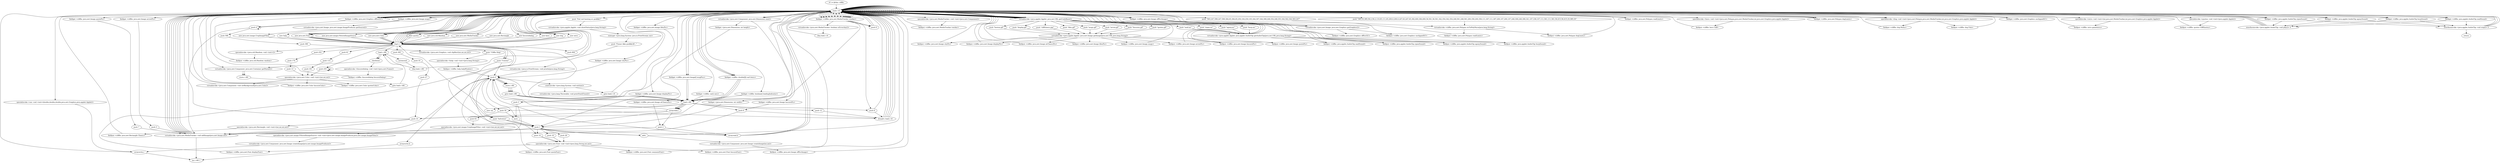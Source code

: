 digraph "" {
    "r0 := @this: cliffie"
    "load.r r0"
    "r0 := @this: cliffie"->"load.r r0";
    "new java.awt.Color"
    "load.r r0"->"new java.awt.Color";
    "dup1.r"
    "new java.awt.Color"->"dup1.r";
    "push 255"
    "dup1.r"->"push 255";
    "push 255"->"push 255";
    "push 255"->"push 255";
    "specialinvoke <java.awt.Color: void <init>(int,int,int)>"
    "push 255"->"specialinvoke <java.awt.Color: void <init>(int,int,int)>";
    "virtualinvoke <java.awt.Component: void setBackground(java.awt.Color)>"
    "specialinvoke <java.awt.Color: void <init>(int,int,int)>"->"virtualinvoke <java.awt.Component: void setBackground(java.awt.Color)>";
    "virtualinvoke <java.awt.Component: void setBackground(java.awt.Color)>"->"load.r r0";
    "new java.util.Random"
    "load.r r0"->"new java.util.Random";
    "new java.util.Random"->"dup1.r";
    "specialinvoke <java.util.Random: void <init>()>"
    "dup1.r"->"specialinvoke <java.util.Random: void <init>()>";
    "fieldput <cliffie: java.util.Random random>"
    "specialinvoke <java.util.Random: void <init>()>"->"fieldput <cliffie: java.util.Random random>";
    "fieldput <cliffie: java.util.Random random>"->"load.r r0";
    "new java.awt.MediaTracker"
    "load.r r0"->"new java.awt.MediaTracker";
    "new java.awt.MediaTracker"->"dup1.r";
    "dup1.r"->"load.r r0";
    "specialinvoke <java.awt.MediaTracker: void <init>(java.awt.Component)>"
    "load.r r0"->"specialinvoke <java.awt.MediaTracker: void <init>(java.awt.Component)>";
    "fieldput <cliffie: java.awt.MediaTracker tracker>"
    "specialinvoke <java.awt.MediaTracker: void <init>(java.awt.Component)>"->"fieldput <cliffie: java.awt.MediaTracker tracker>";
    "fieldput <cliffie: java.awt.MediaTracker tracker>"->"load.r r0";
    "load.r r0"->"new java.awt.Color";
    "new java.awt.Color"->"dup1.r";
    "push 61"
    "dup1.r"->"push 61";
    "push 115"
    "push 61"->"push 115";
    "push 181"
    "push 115"->"push 181";
    "push 181"->"specialinvoke <java.awt.Color: void <init>(int,int,int)>";
    "fieldput <cliffie: java.awt.Color hiscoreColor>"
    "specialinvoke <java.awt.Color: void <init>(int,int,int)>"->"fieldput <cliffie: java.awt.Color hiscoreColor>";
    "fieldput <cliffie: java.awt.Color hiscoreColor>"->"load.r r0";
    "new java.awt.Rectangle"
    "load.r r0"->"new java.awt.Rectangle";
    "new java.awt.Rectangle"->"dup1.r";
    "push 385"
    "dup1.r"->"push 385";
    "push 33"
    "push 385"->"push 33";
    "push 27"
    "push 33"->"push 27";
    "push 10"
    "push 27"->"push 10";
    "specialinvoke <java.awt.Rectangle: void <init>(int,int,int,int)>"
    "push 10"->"specialinvoke <java.awt.Rectangle: void <init>(int,int,int,int)>";
    "fieldput <cliffie: java.awt.Rectangle Cheers>"
    "specialinvoke <java.awt.Rectangle: void <init>(int,int,int,int)>"->"fieldput <cliffie: java.awt.Rectangle Cheers>";
    "fieldput <cliffie: java.awt.Rectangle Cheers>"->"load.r r0";
    "virtualinvoke <java.awt.Component: java.awt.Container getParent()>"
    "load.r r0"->"virtualinvoke <java.awt.Component: java.awt.Container getParent()>";
    "store.r r80"
    "virtualinvoke <java.awt.Component: java.awt.Container getParent()>"->"store.r r80";
    "goto load.r r80"
    "store.r r80"->"goto load.r r80";
    "load.r r80"
    "goto load.r r80"->"load.r r80";
    "instanceof"
    "load.r r80"->"instanceof";
    "ifeq load.r r80"
    "instanceof"->"ifeq load.r r80";
    "ifeq load.r r80"->"load.r r0";
    "new hiscoredialog"
    "load.r r0"->"new hiscoredialog";
    "new hiscoredialog"->"dup1.r";
    "dup1.r"->"load.r r80";
    "checkcast"
    "load.r r80"->"checkcast";
    "specialinvoke <hiscoredialog: void <init>(java.awt.Frame)>"
    "checkcast"->"specialinvoke <hiscoredialog: void <init>(java.awt.Frame)>";
    "fieldput <cliffie: hiscoredialog hiscoreDialog>"
    "specialinvoke <hiscoredialog: void <init>(java.awt.Frame)>"->"fieldput <cliffie: hiscoredialog hiscoreDialog>";
    "fieldput <cliffie: hiscoredialog hiscoreDialog>"->"load.r r0";
    "new help"
    "load.r r0"->"new help";
    "new help"->"dup1.r";
    "push \"Cliffie Help\""
    "dup1.r"->"push \"Cliffie Help\"";
    "specialinvoke <help: void <init>(java.lang.String)>"
    "push \"Cliffie Help\""->"specialinvoke <help: void <init>(java.lang.String)>";
    "fieldput <cliffie: help helpWindow>"
    "specialinvoke <help: void <init>(java.lang.String)>"->"fieldput <cliffie: help helpWindow>";
    "push 0"
    "fieldput <cliffie: help helpWindow>"->"push 0";
    "store.i r80"
    "push 0"->"store.i r80";
    "goto load.i r80"
    "store.i r80"->"goto load.i r80";
    "load.i r80"
    "goto load.i r80"->"load.i r80";
    "push 12"
    "load.i r80"->"push 12";
    "ifcmplt.i load.r r0"
    "push 12"->"ifcmplt.i load.r r0";
    "ifcmplt.i load.r r0"->"load.r r0";
    "load.r r0"->"load.r r0";
    "load.r r0"->"load.r r0";
    "virtualinvoke <java.applet.Applet: java.net.URL getCodeBase()>"
    "load.r r0"->"virtualinvoke <java.applet.Applet: java.net.URL getCodeBase()>";
    "push \"boston.gif\""
    "virtualinvoke <java.applet.Applet: java.net.URL getCodeBase()>"->"push \"boston.gif\"";
    "virtualinvoke <java.applet.Applet: java.awt.Image getImage(java.net.URL,java.lang.String)>"
    "push \"boston.gif\""->"virtualinvoke <java.applet.Applet: java.awt.Image getImage(java.net.URL,java.lang.String)>";
    "fieldput <cliffie: java.awt.Image cityPic>"
    "virtualinvoke <java.applet.Applet: java.awt.Image getImage(java.net.URL,java.lang.String)>"->"fieldput <cliffie: java.awt.Image cityPic>";
    "fieldput <cliffie: java.awt.Image cityPic>"->"load.r r0";
    "load.r r0"->"load.r r0";
    "load.r r0"->"load.r r0";
    "load.r r0"->"virtualinvoke <java.applet.Applet: java.net.URL getCodeBase()>";
    "push \"display.gif\""
    "virtualinvoke <java.applet.Applet: java.net.URL getCodeBase()>"->"push \"display.gif\"";
    "push \"display.gif\""->"virtualinvoke <java.applet.Applet: java.awt.Image getImage(java.net.URL,java.lang.String)>";
    "fieldput <cliffie: java.awt.Image displayPic>"
    "virtualinvoke <java.applet.Applet: java.awt.Image getImage(java.net.URL,java.lang.String)>"->"fieldput <cliffie: java.awt.Image displayPic>";
    "fieldput <cliffie: java.awt.Image displayPic>"->"load.r r0";
    "load.r r0"->"load.r r0";
    "load.r r0"->"load.r r0";
    "load.r r0"->"virtualinvoke <java.applet.Applet: java.net.URL getCodeBase()>";
    "push \"cliffcheers.jpg\""
    "virtualinvoke <java.applet.Applet: java.net.URL getCodeBase()>"->"push \"cliffcheers.jpg\"";
    "push \"cliffcheers.jpg\""->"virtualinvoke <java.applet.Applet: java.awt.Image getImage(java.net.URL,java.lang.String)>";
    "fieldput <cliffie: java.awt.Image atCheersPic>"
    "virtualinvoke <java.applet.Applet: java.awt.Image getImage(java.net.URL,java.lang.String)>"->"fieldput <cliffie: java.awt.Image atCheersPic>";
    "fieldput <cliffie: java.awt.Image atCheersPic>"->"load.r r0";
    "load.r r0"->"load.r r0";
    "load.r r0"->"load.r r0";
    "load.r r0"->"virtualinvoke <java.applet.Applet: java.net.URL getCodeBase()>";
    "push \"lifes.gif\""
    "virtualinvoke <java.applet.Applet: java.net.URL getCodeBase()>"->"push \"lifes.gif\"";
    "push \"lifes.gif\""->"virtualinvoke <java.applet.Applet: java.awt.Image getImage(java.net.URL,java.lang.String)>";
    "fieldput <cliffie: java.awt.Image lifesPic>"
    "virtualinvoke <java.applet.Applet: java.awt.Image getImage(java.net.URL,java.lang.String)>"->"fieldput <cliffie: java.awt.Image lifesPic>";
    "fieldput <cliffie: java.awt.Image lifesPic>"->"load.r r0";
    "load.r r0"->"load.r r0";
    "load.r r0"->"load.r r0";
    "load.r r0"->"virtualinvoke <java.applet.Applet: java.net.URL getCodeBase()>";
    "push \"mugs.gif\""
    "virtualinvoke <java.applet.Applet: java.net.URL getCodeBase()>"->"push \"mugs.gif\"";
    "push \"mugs.gif\""->"virtualinvoke <java.applet.Applet: java.awt.Image getImage(java.net.URL,java.lang.String)>";
    "fieldput <cliffie: java.awt.Image mugs>"
    "virtualinvoke <java.applet.Applet: java.awt.Image getImage(java.net.URL,java.lang.String)>"->"fieldput <cliffie: java.awt.Image mugs>";
    "fieldput <cliffie: java.awt.Image mugs>"->"load.r r0";
    "load.r r0"->"load.r r0";
    "load.r r0"->"load.r r0";
    "load.r r0"->"virtualinvoke <java.applet.Applet: java.net.URL getCodeBase()>";
    "push \"arrow.gif\""
    "virtualinvoke <java.applet.Applet: java.net.URL getCodeBase()>"->"push \"arrow.gif\"";
    "push \"arrow.gif\""->"virtualinvoke <java.applet.Applet: java.awt.Image getImage(java.net.URL,java.lang.String)>";
    "fieldput <cliffie: java.awt.Image arrowPic>"
    "virtualinvoke <java.applet.Applet: java.awt.Image getImage(java.net.URL,java.lang.String)>"->"fieldput <cliffie: java.awt.Image arrowPic>";
    "fieldput <cliffie: java.awt.Image arrowPic>"->"load.r r0";
    "load.r r0"->"load.r r0";
    "load.r r0"->"load.r r0";
    "load.r r0"->"virtualinvoke <java.applet.Applet: java.net.URL getCodeBase()>";
    "push \"hiscores.gif\""
    "virtualinvoke <java.applet.Applet: java.net.URL getCodeBase()>"->"push \"hiscores.gif\"";
    "push \"hiscores.gif\""->"virtualinvoke <java.applet.Applet: java.awt.Image getImage(java.net.URL,java.lang.String)>";
    "fieldput <cliffie: java.awt.Image hiscorePic>"
    "virtualinvoke <java.applet.Applet: java.awt.Image getImage(java.net.URL,java.lang.String)>"->"fieldput <cliffie: java.awt.Image hiscorePic>";
    "fieldput <cliffie: java.awt.Image hiscorePic>"->"load.r r0";
    "load.r r0"->"load.r r0";
    "load.r r0"->"load.r r0";
    "load.r r0"->"virtualinvoke <java.applet.Applet: java.net.URL getCodeBase()>";
    "push \"quotes.gif\""
    "virtualinvoke <java.applet.Applet: java.net.URL getCodeBase()>"->"push \"quotes.gif\"";
    "push \"quotes.gif\""->"virtualinvoke <java.applet.Applet: java.awt.Image getImage(java.net.URL,java.lang.String)>";
    "fieldput <cliffie: java.awt.Image quotePic>"
    "virtualinvoke <java.applet.Applet: java.awt.Image getImage(java.net.URL,java.lang.String)>"->"fieldput <cliffie: java.awt.Image quotePic>";
    "fieldput <cliffie: java.awt.Image quotePic>"->"load.r r0";
    "fieldget <cliffie: java.awt.MediaTracker tracker>"
    "load.r r0"->"fieldget <cliffie: java.awt.MediaTracker tracker>";
    "fieldget <cliffie: java.awt.MediaTracker tracker>"->"load.r r0";
    "fieldget <cliffie: java.awt.Image cityPic>"
    "load.r r0"->"fieldget <cliffie: java.awt.Image cityPic>";
    "fieldget <cliffie: java.awt.Image cityPic>"->"push 0";
    "virtualinvoke <java.awt.MediaTracker: void addImage(java.awt.Image,int)>"
    "push 0"->"virtualinvoke <java.awt.MediaTracker: void addImage(java.awt.Image,int)>";
    "virtualinvoke <java.awt.MediaTracker: void addImage(java.awt.Image,int)>"->"load.r r0";
    "load.r r0"->"fieldget <cliffie: java.awt.MediaTracker tracker>";
    "fieldget <cliffie: java.awt.MediaTracker tracker>"->"load.r r0";
    "fieldget <cliffie: java.awt.Image displayPic>"
    "load.r r0"->"fieldget <cliffie: java.awt.Image displayPic>";
    "push 1"
    "fieldget <cliffie: java.awt.Image displayPic>"->"push 1";
    "push 1"->"virtualinvoke <java.awt.MediaTracker: void addImage(java.awt.Image,int)>";
    "virtualinvoke <java.awt.MediaTracker: void addImage(java.awt.Image,int)>"->"load.r r0";
    "load.r r0"->"fieldget <cliffie: java.awt.MediaTracker tracker>";
    "fieldget <cliffie: java.awt.MediaTracker tracker>"->"load.r r0";
    "fieldget <cliffie: java.awt.Image atCheersPic>"
    "load.r r0"->"fieldget <cliffie: java.awt.Image atCheersPic>";
    "push 2"
    "fieldget <cliffie: java.awt.Image atCheersPic>"->"push 2";
    "push 2"->"virtualinvoke <java.awt.MediaTracker: void addImage(java.awt.Image,int)>";
    "virtualinvoke <java.awt.MediaTracker: void addImage(java.awt.Image,int)>"->"load.r r0";
    "load.r r0"->"fieldget <cliffie: java.awt.MediaTracker tracker>";
    "fieldget <cliffie: java.awt.MediaTracker tracker>"->"load.r r0";
    "fieldget <cliffie: java.awt.Image lifesPic>"
    "load.r r0"->"fieldget <cliffie: java.awt.Image lifesPic>";
    "push 3"
    "fieldget <cliffie: java.awt.Image lifesPic>"->"push 3";
    "push 3"->"virtualinvoke <java.awt.MediaTracker: void addImage(java.awt.Image,int)>";
    "virtualinvoke <java.awt.MediaTracker: void addImage(java.awt.Image,int)>"->"load.r r0";
    "load.r r0"->"fieldget <cliffie: java.awt.MediaTracker tracker>";
    "fieldget <cliffie: java.awt.MediaTracker tracker>"->"load.r r0";
    "fieldget <cliffie: java.awt.Image mugs>"
    "load.r r0"->"fieldget <cliffie: java.awt.Image mugs>";
    "push 4"
    "fieldget <cliffie: java.awt.Image mugs>"->"push 4";
    "push 4"->"virtualinvoke <java.awt.MediaTracker: void addImage(java.awt.Image,int)>";
    "virtualinvoke <java.awt.MediaTracker: void addImage(java.awt.Image,int)>"->"load.r r0";
    "load.r r0"->"fieldget <cliffie: java.awt.MediaTracker tracker>";
    "fieldget <cliffie: java.awt.MediaTracker tracker>"->"load.r r0";
    "fieldget <cliffie: java.awt.Image arrowPic>"
    "load.r r0"->"fieldget <cliffie: java.awt.Image arrowPic>";
    "push 5"
    "fieldget <cliffie: java.awt.Image arrowPic>"->"push 5";
    "push 5"->"virtualinvoke <java.awt.MediaTracker: void addImage(java.awt.Image,int)>";
    "virtualinvoke <java.awt.MediaTracker: void addImage(java.awt.Image,int)>"->"load.r r0";
    "load.r r0"->"fieldget <cliffie: java.awt.MediaTracker tracker>";
    "fieldget <cliffie: java.awt.MediaTracker tracker>"->"load.r r0";
    "fieldget <cliffie: java.awt.Image hiscorePic>"
    "load.r r0"->"fieldget <cliffie: java.awt.Image hiscorePic>";
    "push 6"
    "fieldget <cliffie: java.awt.Image hiscorePic>"->"push 6";
    "push 6"->"virtualinvoke <java.awt.MediaTracker: void addImage(java.awt.Image,int)>";
    "virtualinvoke <java.awt.MediaTracker: void addImage(java.awt.Image,int)>"->"load.r r0";
    "load.r r0"->"fieldget <cliffie: java.awt.MediaTracker tracker>";
    "fieldget <cliffie: java.awt.MediaTracker tracker>"->"load.r r0";
    "fieldget <cliffie: java.awt.Image quotePic>"
    "load.r r0"->"fieldget <cliffie: java.awt.Image quotePic>";
    "push 7"
    "fieldget <cliffie: java.awt.Image quotePic>"->"push 7";
    "push 7"->"virtualinvoke <java.awt.MediaTracker: void addImage(java.awt.Image,int)>";
    "virtualinvoke <java.awt.MediaTracker: void addImage(java.awt.Image,int)>"->"load.r r0";
    "load.r r0"->"fieldget <cliffie: java.awt.MediaTracker tracker>";
    "virtualinvoke <java.awt.MediaTracker: boolean isErrorAny()>"
    "fieldget <cliffie: java.awt.MediaTracker tracker>"->"virtualinvoke <java.awt.MediaTracker: boolean isErrorAny()>";
    "ifeq load.r r0"
    "virtualinvoke <java.awt.MediaTracker: boolean isErrorAny()>"->"ifeq load.r r0";
    "ifeq load.r r0"->"load.r r0";
    "push \"Feil ved henting av grafikk!!\""
    "load.r r0"->"push \"Feil ved henting av grafikk!!\"";
    "virtualinvoke <java.applet.Applet: void showStatus(java.lang.String)>"
    "push \"Feil ved henting av grafikk!!\""->"virtualinvoke <java.applet.Applet: void showStatus(java.lang.String)>";
    "staticget <java.lang.System: java.io.PrintStream out>"
    "virtualinvoke <java.applet.Applet: void showStatus(java.lang.String)>"->"staticget <java.lang.System: java.io.PrintStream out>";
    "push \"Finner ikke grafikk-fil!..\""
    "staticget <java.lang.System: java.io.PrintStream out>"->"push \"Finner ikke grafikk-fil!..\"";
    "virtualinvoke <java.io.PrintStream: void println(java.lang.String)>"
    "push \"Finner ikke grafikk-fil!..\""->"virtualinvoke <java.io.PrintStream: void println(java.lang.String)>";
    "virtualinvoke <java.io.PrintStream: void println(java.lang.String)>"->"push 0";
    "staticinvoke <java.lang.System: void exit(int)>"
    "push 0"->"staticinvoke <java.lang.System: void exit(int)>";
    "goto load.r r0"
    "staticinvoke <java.lang.System: void exit(int)>"->"goto load.r r0";
    "goto load.r r0"->"load.r r0";
    "load.r r0"->"load.r r0";
    "load.r r0"->"load.r r0";
    "virtualinvoke <java.awt.Component: java.awt.Dimension size()>"
    "load.r r0"->"virtualinvoke <java.awt.Component: java.awt.Dimension size()>";
    "fieldget <java.awt.Dimension: int width>"
    "virtualinvoke <java.awt.Component: java.awt.Dimension size()>"->"fieldget <java.awt.Dimension: int width>";
    "fieldget <java.awt.Dimension: int width>"->"push 1";
    "add.i"
    "push 1"->"add.i";
    "add.i"->"load.r r0";
    "load.r r0"->"virtualinvoke <java.awt.Component: java.awt.Dimension size()>";
    "fieldget <java.awt.Dimension: int height>"
    "virtualinvoke <java.awt.Component: java.awt.Dimension size()>"->"fieldget <java.awt.Dimension: int height>";
    "fieldget <java.awt.Dimension: int height>"->"push 3";
    "mul.i"
    "push 3"->"mul.i";
    "mul.i"->"push 1";
    "push 1"->"add.i";
    "virtualinvoke <java.awt.Component: java.awt.Image createImage(int,int)>"
    "add.i"->"virtualinvoke <java.awt.Component: java.awt.Image createImage(int,int)>";
    "fieldput <cliffie: java.awt.Image offScrImage>"
    "virtualinvoke <java.awt.Component: java.awt.Image createImage(int,int)>"->"fieldput <cliffie: java.awt.Image offScrImage>";
    "fieldput <cliffie: java.awt.Image offScrImage>"->"load.r r0";
    "load.r r0"->"load.r r0";
    "fieldget <cliffie: java.awt.Image offScrImage>"
    "load.r r0"->"fieldget <cliffie: java.awt.Image offScrImage>";
    "virtualinvoke <java.awt.Image: java.awt.Graphics getGraphics()>"
    "fieldget <cliffie: java.awt.Image offScrImage>"->"virtualinvoke <java.awt.Image: java.awt.Graphics getGraphics()>";
    "fieldput <cliffie: java.awt.Graphics offScrGC>"
    "virtualinvoke <java.awt.Image: java.awt.Graphics getGraphics()>"->"fieldput <cliffie: java.awt.Graphics offScrGC>";
    "fieldput <cliffie: java.awt.Graphics offScrGC>"->"load.r r0";
    "fieldget <cliffie: java.awt.Graphics offScrGC>"
    "load.r r0"->"fieldget <cliffie: java.awt.Graphics offScrGC>";
    "fieldget <cliffie: java.awt.Graphics offScrGC>"->"push 4";
    "push 4"->"push 4";
    "push 596"
    "push 4"->"push 596";
    "push 390"
    "push 596"->"push 390";
    "virtualinvoke <java.awt.Graphics: void clipRect(int,int,int,int)>"
    "push 390"->"virtualinvoke <java.awt.Graphics: void clipRect(int,int,int,int)>";
    "virtualinvoke <java.awt.Graphics: void clipRect(int,int,int,int)>"->"load.r r0";
    "load.r r0"->"load.r r0";
    "load.r r0"->"fieldget <cliffie: java.awt.Image offScrImage>";
    "fieldget <cliffie: java.awt.Image offScrImage>"->"virtualinvoke <java.awt.Image: java.awt.Graphics getGraphics()>";
    "fieldput <cliffie: java.awt.Graphics unclippedGC>"
    "virtualinvoke <java.awt.Image: java.awt.Graphics getGraphics()>"->"fieldput <cliffie: java.awt.Graphics unclippedGC>";
    "fieldput <cliffie: java.awt.Graphics unclippedGC>"->"load.r r0";
    "load.r r0"->"load.r r0";
    "push \"385,33,385,56,2,56,2,110,65,111,65,200,0,200,0,247,63,247,65,382,600,384,600,56,561,56,561,342,354,342,354,248,561,248,561,200,356,200,356,111,307,111,307,200,107,200,107,248,308,248,308,341,107,338,107,111,561,111,561,56,415,56,415,33,385,33\""
    "load.r r0"->"push \"385,33,385,56,2,56,2,110,65,111,65,200,0,200,0,247,63,247,65,382,600,384,600,56,561,56,561,342,354,342,354,248,561,248,561,200,356,200,356,111,307,111,307,200,107,200,107,248,308,248,308,341,107,338,107,111,561,111,561,56,415,56,415,33,385,33\"";
    "virtualinvoke <cliffie: java.awt.Polygon strToPolyParse(java.lang.String)>"
    "push \"385,33,385,56,2,56,2,110,65,111,65,200,0,200,0,247,63,247,65,382,600,384,600,56,561,56,561,342,354,342,354,248,561,248,561,200,356,200,356,111,307,111,307,200,107,200,107,248,308,248,308,341,107,338,107,111,561,111,561,56,415,56,415,33,385,33\""->"virtualinvoke <cliffie: java.awt.Polygon strToPolyParse(java.lang.String)>";
    "fieldput <cliffie: java.awt.Polygon roadLimits>"
    "virtualinvoke <cliffie: java.awt.Polygon strToPolyParse(java.lang.String)>"->"fieldput <cliffie: java.awt.Polygon roadLimits>";
    "fieldput <cliffie: java.awt.Polygon roadLimits>"->"load.r r0";
    "load.r r0"->"load.r r0";
    "push \"563,247,599,247,599,384,65,384,65,250,104,250,105,344,307,344,308,248,354,248,355,344,562,344,563,247\""
    "load.r r0"->"push \"563,247,599,247,599,384,65,384,65,250,104,250,105,344,307,344,308,248,354,248,355,344,562,344,563,247\"";
    "push \"563,247,599,247,599,384,65,384,65,250,104,250,105,344,307,344,308,248,354,248,355,344,562,344,563,247\""->"virtualinvoke <cliffie: java.awt.Polygon strToPolyParse(java.lang.String)>";
    "fieldput <cliffie: java.awt.Polygon dogLimits>"
    "virtualinvoke <cliffie: java.awt.Polygon strToPolyParse(java.lang.String)>"->"fieldput <cliffie: java.awt.Polygon dogLimits>";
    "fieldput <cliffie: java.awt.Polygon dogLimits>"->"load.r r0";
    "new hero"
    "load.r r0"->"new hero";
    "new hero"->"dup1.r";
    "dup1.r"->"load.r r0";
    "fieldget <cliffie: java.awt.Polygon roadLimits>"
    "load.r r0"->"fieldget <cliffie: java.awt.Polygon roadLimits>";
    "fieldget <cliffie: java.awt.Polygon roadLimits>"->"load.r r0";
    "load.r r0"->"fieldget <cliffie: java.awt.MediaTracker tracker>";
    "push 8"
    "fieldget <cliffie: java.awt.MediaTracker tracker>"->"push 8";
    "push 8"->"load.r r0";
    "load.r r0"->"fieldget <cliffie: java.awt.Graphics offScrGC>";
    "fieldget <cliffie: java.awt.Graphics offScrGC>"->"load.r r0";
    "specialinvoke <hero: void <init>(java.awt.Polygon,java.awt.MediaTracker,int,java.awt.Graphics,java.applet.Applet)>"
    "load.r r0"->"specialinvoke <hero: void <init>(java.awt.Polygon,java.awt.MediaTracker,int,java.awt.Graphics,java.applet.Applet)>";
    "fieldput <cliffie: hero Cliff>"
    "specialinvoke <hero: void <init>(java.awt.Polygon,java.awt.MediaTracker,int,java.awt.Graphics,java.applet.Applet)>"->"fieldput <cliffie: hero Cliff>";
    "fieldput <cliffie: hero Cliff>"->"load.r r0";
    "new dog"
    "load.r r0"->"new dog";
    "new dog"->"dup1.r";
    "dup1.r"->"load.r r0";
    "fieldget <cliffie: java.awt.Polygon dogLimits>"
    "load.r r0"->"fieldget <cliffie: java.awt.Polygon dogLimits>";
    "fieldget <cliffie: java.awt.Polygon dogLimits>"->"load.r r0";
    "load.r r0"->"fieldget <cliffie: java.awt.MediaTracker tracker>";
    "push 9"
    "fieldget <cliffie: java.awt.MediaTracker tracker>"->"push 9";
    "push 9"->"load.r r0";
    "load.r r0"->"fieldget <cliffie: java.awt.Graphics offScrGC>";
    "fieldget <cliffie: java.awt.Graphics offScrGC>"->"load.r r0";
    "specialinvoke <dog: void <init>(java.awt.Polygon,java.awt.MediaTracker,int,java.awt.Graphics,java.applet.Applet)>"
    "load.r r0"->"specialinvoke <dog: void <init>(java.awt.Polygon,java.awt.MediaTracker,int,java.awt.Graphics,java.applet.Applet)>";
    "fieldput <cliffie: dog Rufus>"
    "specialinvoke <dog: void <init>(java.awt.Polygon,java.awt.MediaTracker,int,java.awt.Graphics,java.applet.Applet)>"->"fieldput <cliffie: dog Rufus>";
    "fieldput <cliffie: dog Rufus>"->"load.r r0";
    "load.r r0"->"new dog";
    "new dog"->"dup1.r";
    "dup1.r"->"load.r r0";
    "load.r r0"->"fieldget <cliffie: java.awt.Polygon dogLimits>";
    "fieldget <cliffie: java.awt.Polygon dogLimits>"->"load.r r0";
    "load.r r0"->"fieldget <cliffie: java.awt.MediaTracker tracker>";
    "fieldget <cliffie: java.awt.MediaTracker tracker>"->"push 9";
    "push 9"->"load.r r0";
    "load.r r0"->"fieldget <cliffie: java.awt.Graphics offScrGC>";
    "fieldget <cliffie: java.awt.Graphics offScrGC>"->"load.r r0";
    "load.r r0"->"specialinvoke <dog: void <init>(java.awt.Polygon,java.awt.MediaTracker,int,java.awt.Graphics,java.applet.Applet)>";
    "fieldput <cliffie: dog Fido>"
    "specialinvoke <dog: void <init>(java.awt.Polygon,java.awt.MediaTracker,int,java.awt.Graphics,java.applet.Applet)>"->"fieldput <cliffie: dog Fido>";
    "fieldput <cliffie: dog Fido>"->"load.r r0";
    "new intro"
    "load.r r0"->"new intro";
    "new intro"->"dup1.r";
    "push 800"
    "dup1.r"->"push 800";
    "push 800"->"load.r r0";
    "load.r r0"->"fieldget <cliffie: java.awt.MediaTracker tracker>";
    "fieldget <cliffie: java.awt.MediaTracker tracker>"->"push 10";
    "push 10"->"load.r r0";
    "fieldget <cliffie: java.awt.Graphics unclippedGC>"
    "load.r r0"->"fieldget <cliffie: java.awt.Graphics unclippedGC>";
    "fieldget <cliffie: java.awt.Graphics unclippedGC>"->"load.r r0";
    "specialinvoke <intro: void <init>(int,java.awt.MediaTracker,int,java.awt.Graphics,java.applet.Applet)>"
    "load.r r0"->"specialinvoke <intro: void <init>(int,java.awt.MediaTracker,int,java.awt.Graphics,java.applet.Applet)>";
    "fieldput <cliffie: intro gameIntro>"
    "specialinvoke <intro: void <init>(int,java.awt.MediaTracker,int,java.awt.Graphics,java.applet.Applet)>"->"fieldput <cliffie: intro gameIntro>";
    "fieldput <cliffie: intro gameIntro>"->"load.r r0";
    "new quotes"
    "load.r r0"->"new quotes";
    "new quotes"->"dup1.r";
    "dup1.r"->"load.r r0";
    "specialinvoke <quotes: void <init>(java.applet.Applet)>"
    "load.r r0"->"specialinvoke <quotes: void <init>(java.applet.Applet)>";
    "fieldput <cliffie: quotes CliffQuotes>"
    "specialinvoke <quotes: void <init>(java.applet.Applet)>"->"fieldput <cliffie: quotes CliffQuotes>";
    "fieldput <cliffie: quotes CliffQuotes>"->"load.r r0";
    "load.r r0"->"new java.awt.Color";
    "new java.awt.Color"->"dup1.r";
    "push 252"
    "dup1.r"->"push 252";
    "push 174"
    "push 252"->"push 174";
    "push 13"
    "push 174"->"push 13";
    "push 13"->"specialinvoke <java.awt.Color: void <init>(int,int,int)>";
    "fieldput <cliffie: java.awt.Color quotesColor>"
    "specialinvoke <java.awt.Color: void <init>(int,int,int)>"->"fieldput <cliffie: java.awt.Color quotesColor>";
    "fieldput <cliffie: java.awt.Color quotesColor>"->"load.r r0";
    "new java.awt.Font"
    "load.r r0"->"new java.awt.Font";
    "new java.awt.Font"->"dup1.r";
    "push \"helvetica\""
    "dup1.r"->"push \"helvetica\"";
    "push \"helvetica\""->"push 1";
    "push 14"
    "push 1"->"push 14";
    "specialinvoke <java.awt.Font: void <init>(java.lang.String,int,int)>"
    "push 14"->"specialinvoke <java.awt.Font: void <init>(java.lang.String,int,int)>";
    "fieldput <cliffie: java.awt.Font displayFont>"
    "specialinvoke <java.awt.Font: void <init>(java.lang.String,int,int)>"->"fieldput <cliffie: java.awt.Font displayFont>";
    "fieldput <cliffie: java.awt.Font displayFont>"->"load.r r0";
    "load.r r0"->"new java.awt.Font";
    "new java.awt.Font"->"dup1.r";
    "dup1.r"->"push \"helvetica\"";
    "push \"helvetica\""->"push 1";
    "push 28"
    "push 1"->"push 28";
    "push 28"->"specialinvoke <java.awt.Font: void <init>(java.lang.String,int,int)>";
    "fieldput <cliffie: java.awt.Font commentFont>"
    "specialinvoke <java.awt.Font: void <init>(java.lang.String,int,int)>"->"fieldput <cliffie: java.awt.Font commentFont>";
    "fieldput <cliffie: java.awt.Font commentFont>"->"load.r r0";
    "load.r r0"->"new java.awt.Font";
    "new java.awt.Font"->"dup1.r";
    "push \"Courier\""
    "dup1.r"->"push \"Courier\"";
    "push \"Courier\""->"push 0";
    "push 0"->"push 14";
    "push 14"->"specialinvoke <java.awt.Font: void <init>(java.lang.String,int,int)>";
    "fieldput <cliffie: java.awt.Font hiscoreFont>"
    "specialinvoke <java.awt.Font: void <init>(java.lang.String,int,int)>"->"fieldput <cliffie: java.awt.Font hiscoreFont>";
    "fieldput <cliffie: java.awt.Font hiscoreFont>"->"load.r r0";
    "load.r r0"->"new java.awt.Font";
    "new java.awt.Font"->"dup1.r";
    "dup1.r"->"push \"Courier\"";
    "push \"Courier\""->"push 1";
    "push 16"
    "push 1"->"push 16";
    "push 16"->"specialinvoke <java.awt.Font: void <init>(java.lang.String,int,int)>";
    "fieldput <cliffie: java.awt.Font quoteFont>"
    "specialinvoke <java.awt.Font: void <init>(java.lang.String,int,int)>"->"fieldput <cliffie: java.awt.Font quoteFont>";
    "fieldput <cliffie: java.awt.Font quoteFont>"->"push 0";
    "push 0"->"store.i r80";
    "store.i r80"->"goto load.i r80";
    "goto load.i r80"->"load.i r80";
    "load.i r80"->"push 8";
    "push 8"->"ifcmplt.i load.r r0";
    "ifcmplt.i load.r r0"->"push 0";
    "push 0"->"store.i r80";
    "store.i r80"->"goto load.i r80";
    "goto load.i r80"->"load.i r80";
    "load.i r80"->"push 6";
    "push 6"->"ifcmplt.i load.r r0";
    "ifcmplt.i load.r r0"->"load.r r0";
    "load.r r0"->"load.r r0";
    "load.r r0"->"load.r r0";
    "load.r r0"->"virtualinvoke <java.applet.Applet: java.net.URL getCodeBase()>";
    "push \"mail.au\""
    "virtualinvoke <java.applet.Applet: java.net.URL getCodeBase()>"->"push \"mail.au\"";
    "virtualinvoke <java.applet.Applet: java.applet.AudioClip getAudioClip(java.net.URL,java.lang.String)>"
    "push \"mail.au\""->"virtualinvoke <java.applet.Applet: java.applet.AudioClip getAudioClip(java.net.URL,java.lang.String)>";
    "fieldput <cliffie: java.applet.AudioClip mailSound>"
    "virtualinvoke <java.applet.Applet: java.applet.AudioClip getAudioClip(java.net.URL,java.lang.String)>"->"fieldput <cliffie: java.applet.AudioClip mailSound>";
    "fieldput <cliffie: java.applet.AudioClip mailSound>"->"load.r r0";
    "load.r r0"->"load.r r0";
    "load.r r0"->"load.r r0";
    "load.r r0"->"virtualinvoke <java.applet.Applet: java.net.URL getCodeBase()>";
    "push \"yipee.au\""
    "virtualinvoke <java.applet.Applet: java.net.URL getCodeBase()>"->"push \"yipee.au\"";
    "push \"yipee.au\""->"virtualinvoke <java.applet.Applet: java.applet.AudioClip getAudioClip(java.net.URL,java.lang.String)>";
    "fieldput <cliffie: java.applet.AudioClip yipeeSound>"
    "virtualinvoke <java.applet.Applet: java.applet.AudioClip getAudioClip(java.net.URL,java.lang.String)>"->"fieldput <cliffie: java.applet.AudioClip yipeeSound>";
    "fieldput <cliffie: java.applet.AudioClip yipeeSound>"->"load.r r0";
    "load.r r0"->"load.r r0";
    "load.r r0"->"load.r r0";
    "load.r r0"->"virtualinvoke <java.applet.Applet: java.net.URL getCodeBase()>";
    "push \"agony.au\""
    "virtualinvoke <java.applet.Applet: java.net.URL getCodeBase()>"->"push \"agony.au\"";
    "push \"agony.au\""->"virtualinvoke <java.applet.Applet: java.applet.AudioClip getAudioClip(java.net.URL,java.lang.String)>";
    "fieldput <cliffie: java.applet.AudioClip agonySound>"
    "virtualinvoke <java.applet.Applet: java.applet.AudioClip getAudioClip(java.net.URL,java.lang.String)>"->"fieldput <cliffie: java.applet.AudioClip agonySound>";
    "fieldput <cliffie: java.applet.AudioClip agonySound>"->"load.r r0";
    "load.r r0"->"load.r r0";
    "load.r r0"->"load.r r0";
    "load.r r0"->"virtualinvoke <java.applet.Applet: java.net.URL getCodeBase()>";
    "push \"burp.au\""
    "virtualinvoke <java.applet.Applet: java.net.URL getCodeBase()>"->"push \"burp.au\"";
    "push \"burp.au\""->"virtualinvoke <java.applet.Applet: java.applet.AudioClip getAudioClip(java.net.URL,java.lang.String)>";
    "fieldput <cliffie: java.applet.AudioClip burpSound>"
    "virtualinvoke <java.applet.Applet: java.applet.AudioClip getAudioClip(java.net.URL,java.lang.String)>"->"fieldput <cliffie: java.applet.AudioClip burpSound>";
    "fieldput <cliffie: java.applet.AudioClip burpSound>"->"load.r r0";
    "fieldget <cliffie: java.applet.AudioClip mailSound>"
    "load.r r0"->"fieldget <cliffie: java.applet.AudioClip mailSound>";
    "interfaceinvoke <java.applet.AudioClip: void play()> 0"
    "fieldget <cliffie: java.applet.AudioClip mailSound>"->"interfaceinvoke <java.applet.AudioClip: void play()> 0";
    "interfaceinvoke <java.applet.AudioClip: void play()> 0"->"load.r r0";
    "load.r r0"->"fieldget <cliffie: java.applet.AudioClip mailSound>";
    "interfaceinvoke <java.applet.AudioClip: void stop()> 0"
    "fieldget <cliffie: java.applet.AudioClip mailSound>"->"interfaceinvoke <java.applet.AudioClip: void stop()> 0";
    "interfaceinvoke <java.applet.AudioClip: void stop()> 0"->"load.r r0";
    "fieldget <cliffie: java.applet.AudioClip yipeeSound>"
    "load.r r0"->"fieldget <cliffie: java.applet.AudioClip yipeeSound>";
    "fieldget <cliffie: java.applet.AudioClip yipeeSound>"->"interfaceinvoke <java.applet.AudioClip: void play()> 0";
    "interfaceinvoke <java.applet.AudioClip: void play()> 0"->"load.r r0";
    "load.r r0"->"fieldget <cliffie: java.applet.AudioClip yipeeSound>";
    "fieldget <cliffie: java.applet.AudioClip yipeeSound>"->"interfaceinvoke <java.applet.AudioClip: void stop()> 0";
    "interfaceinvoke <java.applet.AudioClip: void stop()> 0"->"load.r r0";
    "fieldget <cliffie: java.applet.AudioClip agonySound>"
    "load.r r0"->"fieldget <cliffie: java.applet.AudioClip agonySound>";
    "fieldget <cliffie: java.applet.AudioClip agonySound>"->"interfaceinvoke <java.applet.AudioClip: void play()> 0";
    "interfaceinvoke <java.applet.AudioClip: void play()> 0"->"load.r r0";
    "load.r r0"->"fieldget <cliffie: java.applet.AudioClip agonySound>";
    "fieldget <cliffie: java.applet.AudioClip agonySound>"->"interfaceinvoke <java.applet.AudioClip: void stop()> 0";
    "interfaceinvoke <java.applet.AudioClip: void stop()> 0"->"load.r r0";
    "fieldget <cliffie: java.applet.AudioClip burpSound>"
    "load.r r0"->"fieldget <cliffie: java.applet.AudioClip burpSound>";
    "fieldget <cliffie: java.applet.AudioClip burpSound>"->"interfaceinvoke <java.applet.AudioClip: void play()> 0";
    "interfaceinvoke <java.applet.AudioClip: void play()> 0"->"load.r r0";
    "load.r r0"->"fieldget <cliffie: java.applet.AudioClip burpSound>";
    "fieldget <cliffie: java.applet.AudioClip burpSound>"->"interfaceinvoke <java.applet.AudioClip: void stop()> 0";
    "return"
    "interfaceinvoke <java.applet.AudioClip: void stop()> 0"->"return";
    "ifcmplt.i load.r r0"->"load.r r0";
    "fieldget <cliffie: java.awt.Image[] mugPics>"
    "load.r r0"->"fieldget <cliffie: java.awt.Image[] mugPics>";
    "fieldget <cliffie: java.awt.Image[] mugPics>"->"load.i r80";
    "load.i r80"->"load.r r0";
    "new java.awt.image.FilteredImageSource"
    "load.r r0"->"new java.awt.image.FilteredImageSource";
    "new java.awt.image.FilteredImageSource"->"dup1.r";
    "dup1.r"->"load.r r0";
    "load.r r0"->"fieldget <cliffie: java.awt.Image mugs>";
    "virtualinvoke <java.awt.Image: java.awt.image.ImageProducer getSource()>"
    "fieldget <cliffie: java.awt.Image mugs>"->"virtualinvoke <java.awt.Image: java.awt.image.ImageProducer getSource()>";
    "new java.awt.image.CropImageFilter"
    "virtualinvoke <java.awt.Image: java.awt.image.ImageProducer getSource()>"->"new java.awt.image.CropImageFilter";
    "new java.awt.image.CropImageFilter"->"dup1.r";
    "dup1.r"->"load.i r80";
    "push 50"
    "load.i r80"->"push 50";
    "push 50"->"mul.i";
    "mul.i"->"push 0";
    "push 0"->"push 50";
    "push 63"
    "push 50"->"push 63";
    "specialinvoke <java.awt.image.CropImageFilter: void <init>(int,int,int,int)>"
    "push 63"->"specialinvoke <java.awt.image.CropImageFilter: void <init>(int,int,int,int)>";
    "specialinvoke <java.awt.image.FilteredImageSource: void <init>(java.awt.image.ImageProducer,java.awt.image.ImageFilter)>"
    "specialinvoke <java.awt.image.CropImageFilter: void <init>(int,int,int,int)>"->"specialinvoke <java.awt.image.FilteredImageSource: void <init>(java.awt.image.ImageProducer,java.awt.image.ImageFilter)>";
    "virtualinvoke <java.awt.Component: java.awt.Image createImage(java.awt.image.ImageProducer)>"
    "specialinvoke <java.awt.image.FilteredImageSource: void <init>(java.awt.image.ImageProducer,java.awt.image.ImageFilter)>"->"virtualinvoke <java.awt.Component: java.awt.Image createImage(java.awt.image.ImageProducer)>";
    "arraywrite.r"
    "virtualinvoke <java.awt.Component: java.awt.Image createImage(java.awt.image.ImageProducer)>"->"arraywrite.r";
    "arraywrite.r"->"load.r r0";
    "load.r r0"->"fieldget <cliffie: java.awt.MediaTracker tracker>";
    "fieldget <cliffie: java.awt.MediaTracker tracker>"->"load.r r0";
    "load.r r0"->"fieldget <cliffie: java.awt.Image[] mugPics>";
    "fieldget <cliffie: java.awt.Image[] mugPics>"->"load.i r80";
    "arrayread.r"
    "load.i r80"->"arrayread.r";
    "arrayread.r"->"push 10";
    "push 10"->"virtualinvoke <java.awt.MediaTracker: void addImage(java.awt.Image,int)>";
    "inc.i r80 1"
    "virtualinvoke <java.awt.MediaTracker: void addImage(java.awt.Image,int)>"->"inc.i r80 1";
    "ifcmplt.i load.r r0"->"load.r r0";
    "fieldget <cliffie: car[] cars>"
    "load.r r0"->"fieldget <cliffie: car[] cars>";
    "fieldget <cliffie: car[] cars>"->"load.i r80";
    "new car"
    "load.i r80"->"new car";
    "new car"->"dup1.r";
    "dup1.r"->"load.r r0";
    "fieldget <cliffie: double[][] carColors>"
    "load.r r0"->"fieldget <cliffie: double[][] carColors>";
    "fieldget <cliffie: double[][] carColors>"->"load.i r80";
    "load.i r80"->"arrayread.r";
    "arrayread.r"->"push 0";
    "arrayread.d"
    "push 0"->"arrayread.d";
    "arrayread.d"->"load.r r0";
    "load.r r0"->"fieldget <cliffie: double[][] carColors>";
    "fieldget <cliffie: double[][] carColors>"->"load.i r80";
    "load.i r80"->"arrayread.r";
    "arrayread.r"->"push 1";
    "push 1"->"arrayread.d";
    "arrayread.d"->"load.r r0";
    "load.r r0"->"fieldget <cliffie: double[][] carColors>";
    "fieldget <cliffie: double[][] carColors>"->"load.i r80";
    "load.i r80"->"arrayread.r";
    "arrayread.r"->"push 2";
    "push 2"->"arrayread.d";
    "arrayread.d"->"load.r r0";
    "load.r r0"->"fieldget <cliffie: java.awt.Graphics offScrGC>";
    "fieldget <cliffie: java.awt.Graphics offScrGC>"->"load.r r0";
    "specialinvoke <car: void <init>(double,double,double,java.awt.Graphics,java.applet.Applet)>"
    "load.r r0"->"specialinvoke <car: void <init>(double,double,double,java.awt.Graphics,java.applet.Applet)>";
    "specialinvoke <car: void <init>(double,double,double,java.awt.Graphics,java.applet.Applet)>"->"arraywrite.r";
    "arraywrite.r"->"inc.i r80 1";
    "virtualinvoke <java.lang.Throwable: void printStackTrace()>"
    "staticinvoke <java.lang.System: void exit(int)>"->"virtualinvoke <java.lang.Throwable: void printStackTrace()>";
    "ifcmplt.i load.r r0"->"load.r r0";
    "fieldget <cliffie: boolean[] loadingIndicator>"
    "load.r r0"->"fieldget <cliffie: boolean[] loadingIndicator>";
    "fieldget <cliffie: boolean[] loadingIndicator>"->"load.i r80";
    "load.i r80"->"push 0";
    "arraywrite.b"
    "push 0"->"arraywrite.b";
    "arraywrite.b"->"inc.i r80 1";
    "ifeq load.r r80"->"load.r r80";
    "load.r r80"->"checkcast";
    "checkcast"->"virtualinvoke <java.awt.Component: java.awt.Container getParent()>";
    "virtualinvoke <java.awt.Component: java.awt.Container getParent()>"->"store.r r80";
}

